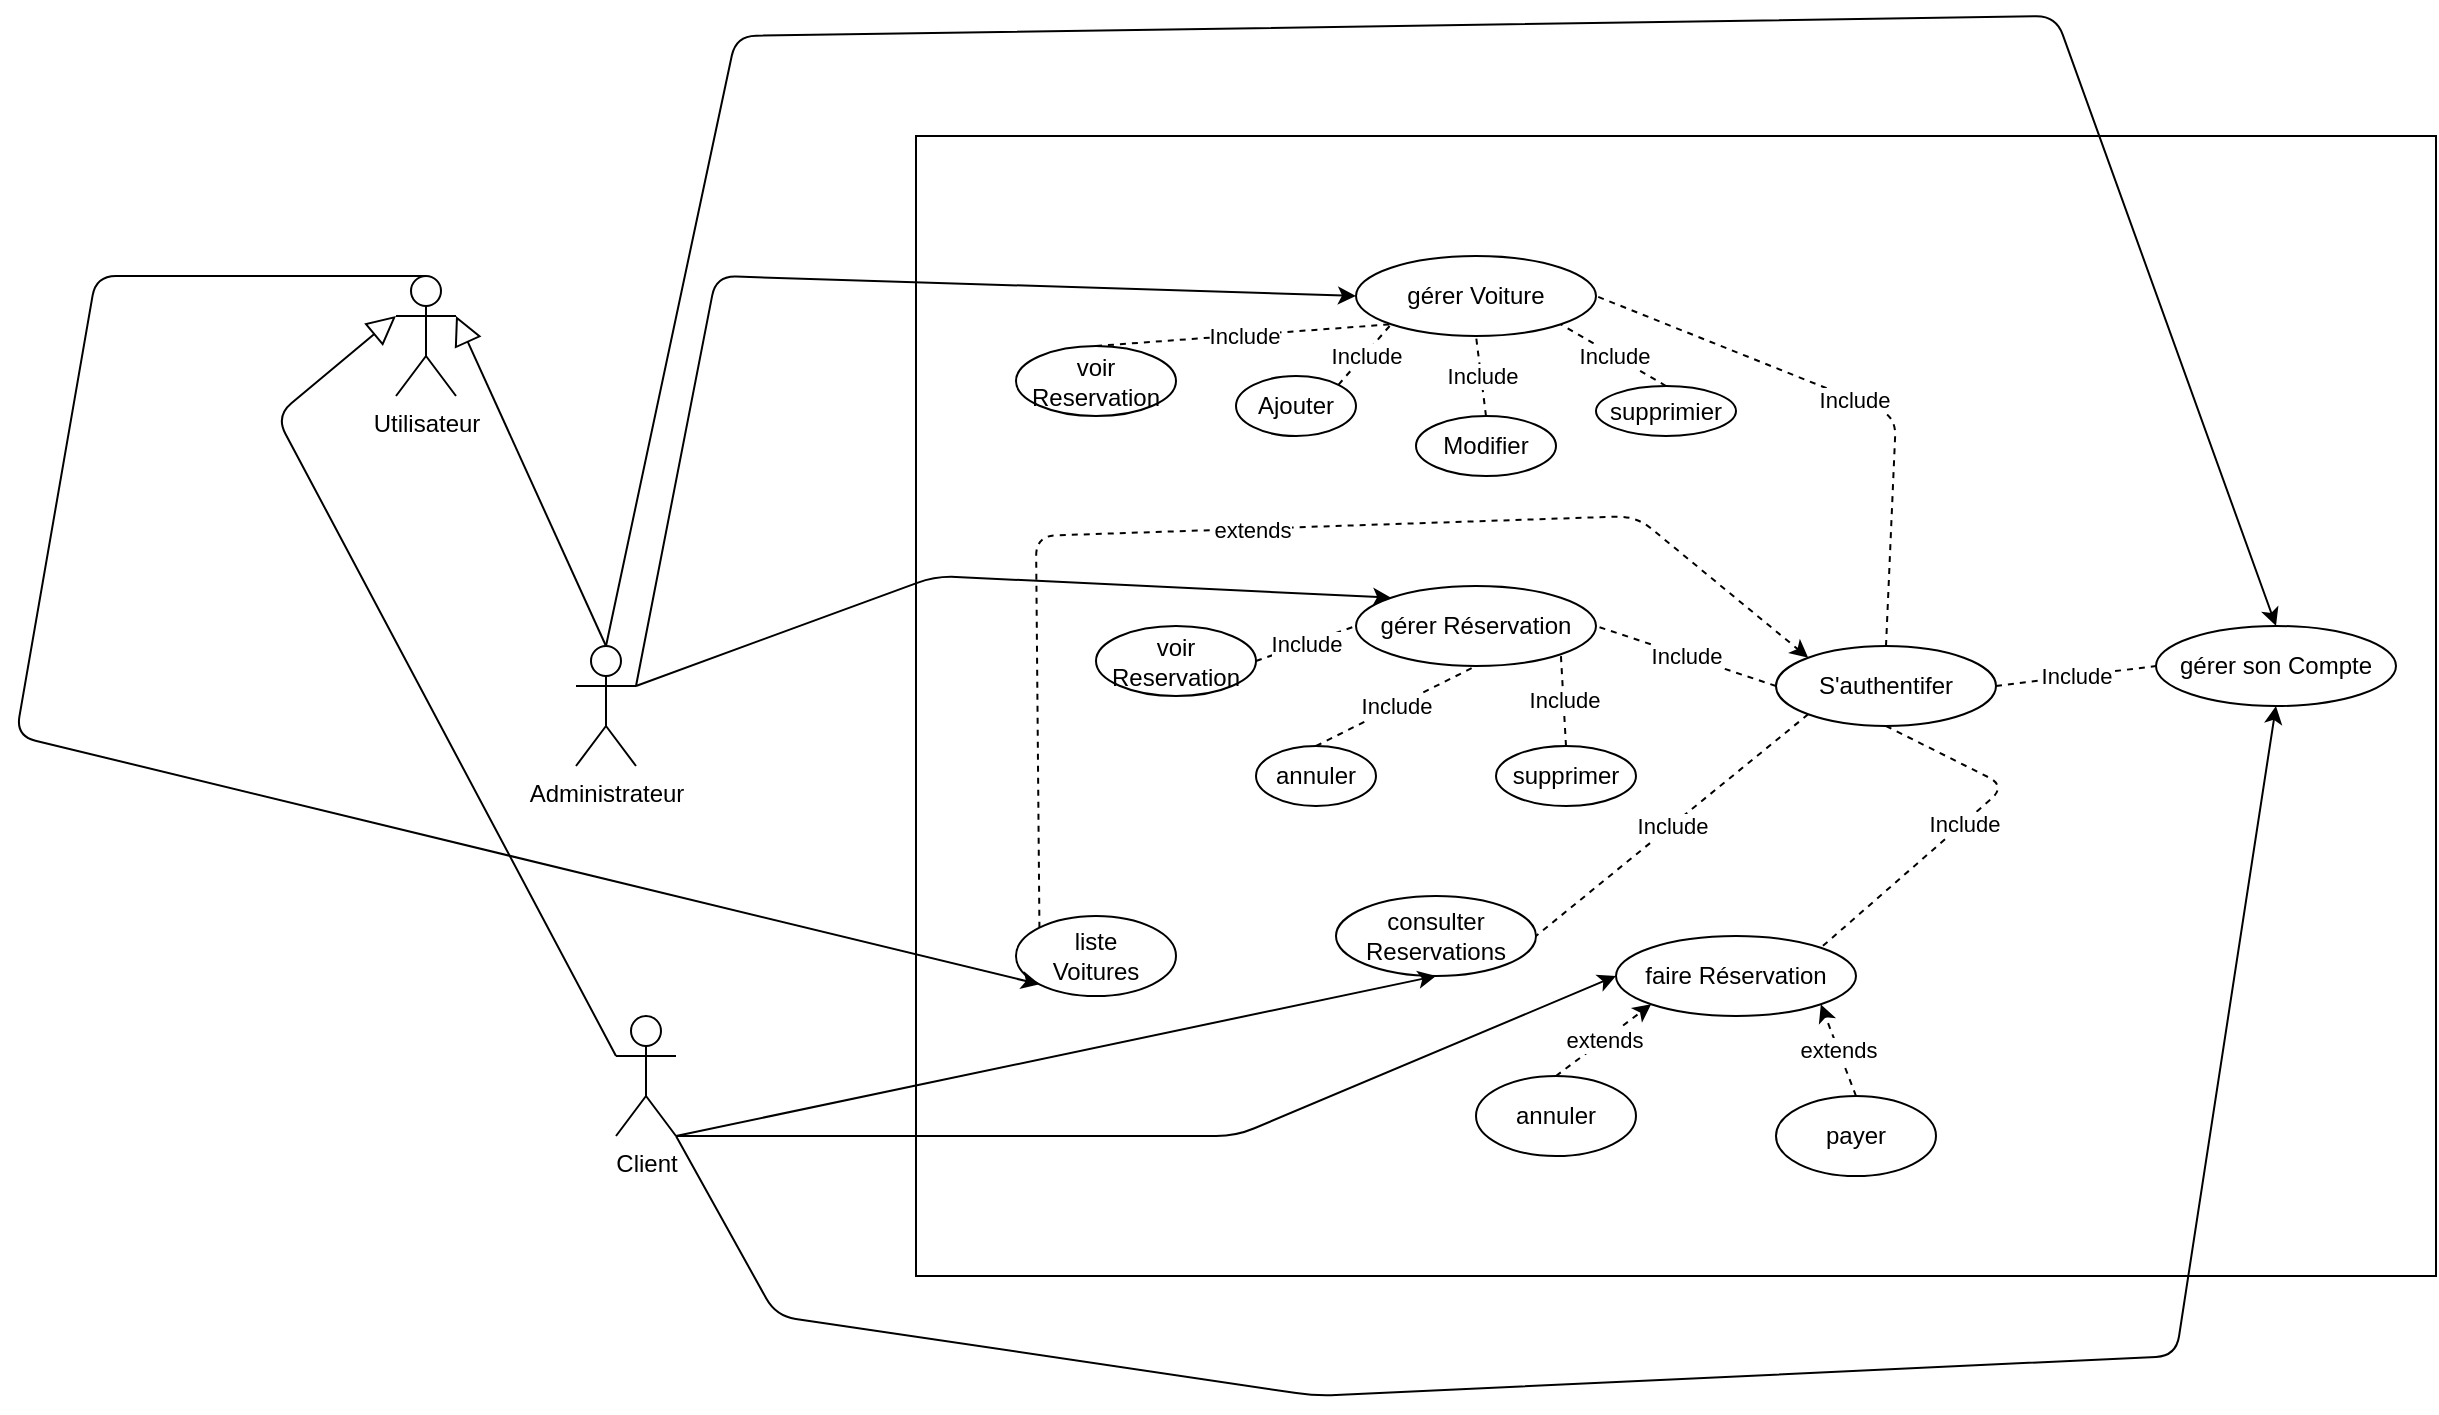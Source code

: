 <mxfile>
    <diagram id="tHOiMvnpIiTeljrhUail" name="Page-1">
        <mxGraphModel dx="2932" dy="815" grid="1" gridSize="10" guides="1" tooltips="1" connect="1" arrows="1" fold="1" page="1" pageScale="1" pageWidth="1100" pageHeight="850" math="0" shadow="0">
            <root>
                <mxCell id="0"/>
                <mxCell id="1" parent="0"/>
                <mxCell id="3" value="" style="rounded=0;whiteSpace=wrap;html=1;" vertex="1" parent="1">
                    <mxGeometry x="120" y="140" width="760" height="570" as="geometry"/>
                </mxCell>
                <mxCell id="4" value="Utilisateur" style="shape=umlActor;verticalLabelPosition=bottom;verticalAlign=top;html=1;outlineConnect=0;" vertex="1" parent="1">
                    <mxGeometry x="-140" y="210" width="30" height="60" as="geometry"/>
                </mxCell>
                <mxCell id="5" value="Administrateur" style="shape=umlActor;verticalLabelPosition=bottom;verticalAlign=top;html=1;outlineConnect=0;" vertex="1" parent="1">
                    <mxGeometry x="-50" y="395" width="30" height="60" as="geometry"/>
                </mxCell>
                <mxCell id="6" value="Client" style="shape=umlActor;verticalLabelPosition=bottom;verticalAlign=top;html=1;outlineConnect=0;" vertex="1" parent="1">
                    <mxGeometry x="-30" y="580" width="30" height="60" as="geometry"/>
                </mxCell>
                <mxCell id="7" value="" style="endArrow=block;endFill=0;endSize=12;html=1;entryX=1;entryY=0.333;entryDx=0;entryDy=0;exitX=0.5;exitY=0;exitDx=0;exitDy=0;entryPerimeter=0;exitPerimeter=0;" edge="1" parent="1" source="5" target="4">
                    <mxGeometry width="160" relative="1" as="geometry">
                        <mxPoint x="-250" y="435" as="sourcePoint"/>
                        <mxPoint x="-160" y="360" as="targetPoint"/>
                    </mxGeometry>
                </mxCell>
                <mxCell id="8" value="" style="endArrow=block;endFill=0;endSize=12;html=1;entryX=0;entryY=0.333;entryDx=0;entryDy=0;exitX=0;exitY=0.333;exitDx=0;exitDy=0;entryPerimeter=0;exitPerimeter=0;" edge="1" parent="1" source="6" target="4">
                    <mxGeometry width="160" relative="1" as="geometry">
                        <mxPoint x="-87.5" y="487.5" as="sourcePoint"/>
                        <mxPoint x="-162.5" y="362.5" as="targetPoint"/>
                        <Array as="points">
                            <mxPoint x="-200" y="280"/>
                        </Array>
                    </mxGeometry>
                </mxCell>
                <mxCell id="9" value="S&#39;authentifer" style="ellipse;whiteSpace=wrap;html=1;" vertex="1" parent="1">
                    <mxGeometry x="550" y="395" width="110" height="40" as="geometry"/>
                </mxCell>
                <mxCell id="10" value="gérer Voiture" style="ellipse;whiteSpace=wrap;html=1;" vertex="1" parent="1">
                    <mxGeometry x="340" y="200" width="120" height="40" as="geometry"/>
                </mxCell>
                <mxCell id="11" value="gérer Réservation" style="ellipse;whiteSpace=wrap;html=1;" vertex="1" parent="1">
                    <mxGeometry x="340" y="365" width="120" height="40" as="geometry"/>
                </mxCell>
                <mxCell id="12" value="supprimier" style="ellipse;whiteSpace=wrap;html=1;" vertex="1" parent="1">
                    <mxGeometry x="460" y="265" width="70" height="25" as="geometry"/>
                </mxCell>
                <mxCell id="13" value="Modifier" style="ellipse;whiteSpace=wrap;html=1;" vertex="1" parent="1">
                    <mxGeometry x="370" y="280" width="70" height="30" as="geometry"/>
                </mxCell>
                <mxCell id="14" value="Ajouter" style="ellipse;whiteSpace=wrap;html=1;" vertex="1" parent="1">
                    <mxGeometry x="280" y="260" width="60" height="30" as="geometry"/>
                </mxCell>
                <mxCell id="15" value="annuler" style="ellipse;whiteSpace=wrap;html=1;" vertex="1" parent="1">
                    <mxGeometry x="290" y="445" width="60" height="30" as="geometry"/>
                </mxCell>
                <mxCell id="16" value="supprimer" style="ellipse;whiteSpace=wrap;html=1;" vertex="1" parent="1">
                    <mxGeometry x="410" y="445" width="70" height="30" as="geometry"/>
                </mxCell>
                <mxCell id="18" value="faire Réservation" style="ellipse;whiteSpace=wrap;html=1;" vertex="1" parent="1">
                    <mxGeometry x="470" y="540" width="120" height="40" as="geometry"/>
                </mxCell>
                <mxCell id="19" value="payer" style="ellipse;whiteSpace=wrap;html=1;" vertex="1" parent="1">
                    <mxGeometry x="550" y="620" width="80" height="40" as="geometry"/>
                </mxCell>
                <mxCell id="20" value="annuler" style="ellipse;whiteSpace=wrap;html=1;" vertex="1" parent="1">
                    <mxGeometry x="400" y="610" width="80" height="40" as="geometry"/>
                </mxCell>
                <mxCell id="21" value="" style="endArrow=none;html=1;entryX=1;entryY=0.5;entryDx=0;entryDy=0;exitX=0.5;exitY=0;exitDx=0;exitDy=0;endFill=0;dashed=1;" edge="1" parent="1" source="9" target="10">
                    <mxGeometry relative="1" as="geometry">
                        <mxPoint x="715" y="387.5" as="sourcePoint"/>
                        <mxPoint x="470" y="202.5" as="targetPoint"/>
                        <Array as="points">
                            <mxPoint x="610" y="280"/>
                        </Array>
                    </mxGeometry>
                </mxCell>
                <mxCell id="22" value="Include" style="edgeLabel;resizable=0;html=1;;align=center;verticalAlign=middle;" connectable="0" vertex="1" parent="21">
                    <mxGeometry relative="1" as="geometry"/>
                </mxCell>
                <mxCell id="24" value="" style="endArrow=none;html=1;entryX=1;entryY=0;entryDx=0;entryDy=0;exitX=0.5;exitY=1;exitDx=0;exitDy=0;endFill=0;dashed=1;" edge="1" parent="1" source="9" target="18">
                    <mxGeometry relative="1" as="geometry">
                        <mxPoint x="760" y="590" as="sourcePoint"/>
                        <mxPoint x="515" y="405" as="targetPoint"/>
                        <Array as="points">
                            <mxPoint x="665" y="465"/>
                        </Array>
                    </mxGeometry>
                </mxCell>
                <mxCell id="25" value="Include" style="edgeLabel;resizable=0;html=1;;align=center;verticalAlign=middle;" connectable="0" vertex="1" parent="24">
                    <mxGeometry relative="1" as="geometry"/>
                </mxCell>
                <mxCell id="26" value="gérer son Compte" style="ellipse;whiteSpace=wrap;html=1;" vertex="1" parent="1">
                    <mxGeometry x="740" y="385" width="120" height="40" as="geometry"/>
                </mxCell>
                <mxCell id="27" value="" style="endArrow=none;html=1;entryX=0;entryY=0.5;entryDx=0;entryDy=0;exitX=1;exitY=0.5;exitDx=0;exitDy=0;endFill=0;dashed=1;" edge="1" parent="1" source="9" target="26">
                    <mxGeometry relative="1" as="geometry">
                        <mxPoint x="725" y="405" as="sourcePoint"/>
                        <mxPoint x="580" y="230" as="targetPoint"/>
                        <Array as="points"/>
                    </mxGeometry>
                </mxCell>
                <mxCell id="28" value="Include" style="edgeLabel;resizable=0;html=1;;align=center;verticalAlign=middle;" connectable="0" vertex="1" parent="27">
                    <mxGeometry relative="1" as="geometry"/>
                </mxCell>
                <mxCell id="29" value="" style="endArrow=none;html=1;entryX=1;entryY=0.5;entryDx=0;entryDy=0;exitX=0;exitY=0.5;exitDx=0;exitDy=0;endFill=0;dashed=1;" edge="1" parent="1" source="9" target="11">
                    <mxGeometry relative="1" as="geometry">
                        <mxPoint x="615" y="405" as="sourcePoint"/>
                        <mxPoint x="470" y="230" as="targetPoint"/>
                        <Array as="points"/>
                    </mxGeometry>
                </mxCell>
                <mxCell id="30" value="Include" style="edgeLabel;resizable=0;html=1;;align=center;verticalAlign=middle;" connectable="0" vertex="1" parent="29">
                    <mxGeometry relative="1" as="geometry"/>
                </mxCell>
                <mxCell id="31" value="" style="endArrow=none;html=1;entryX=1;entryY=1;entryDx=0;entryDy=0;exitX=0.5;exitY=0;exitDx=0;exitDy=0;endFill=0;dashed=1;" edge="1" parent="1" source="12" target="10">
                    <mxGeometry relative="1" as="geometry">
                        <mxPoint x="540" y="280" as="sourcePoint"/>
                        <mxPoint x="450" y="250" as="targetPoint"/>
                        <Array as="points"/>
                    </mxGeometry>
                </mxCell>
                <mxCell id="32" value="Include" style="edgeLabel;resizable=0;html=1;;align=center;verticalAlign=middle;" connectable="0" vertex="1" parent="31">
                    <mxGeometry relative="1" as="geometry"/>
                </mxCell>
                <mxCell id="33" value="" style="endArrow=none;html=1;entryX=0;entryY=1;entryDx=0;entryDy=0;exitX=1;exitY=0;exitDx=0;exitDy=0;endFill=0;dashed=1;" edge="1" parent="1" source="14" target="10">
                    <mxGeometry relative="1" as="geometry">
                        <mxPoint x="360" y="250" as="sourcePoint"/>
                        <mxPoint x="270" y="220" as="targetPoint"/>
                        <Array as="points"/>
                    </mxGeometry>
                </mxCell>
                <mxCell id="34" value="Include" style="edgeLabel;resizable=0;html=1;;align=center;verticalAlign=middle;" connectable="0" vertex="1" parent="33">
                    <mxGeometry relative="1" as="geometry"/>
                </mxCell>
                <mxCell id="35" value="" style="endArrow=none;html=1;entryX=0.5;entryY=1;entryDx=0;entryDy=0;exitX=0.5;exitY=0;exitDx=0;exitDy=0;endFill=0;dashed=1;" edge="1" parent="1" source="13" target="10">
                    <mxGeometry relative="1" as="geometry">
                        <mxPoint x="370" y="260" as="sourcePoint"/>
                        <mxPoint x="280" y="230" as="targetPoint"/>
                        <Array as="points"/>
                    </mxGeometry>
                </mxCell>
                <mxCell id="36" value="Include" style="edgeLabel;resizable=0;html=1;;align=center;verticalAlign=middle;" connectable="0" vertex="1" parent="35">
                    <mxGeometry relative="1" as="geometry"/>
                </mxCell>
                <mxCell id="37" value="" style="endArrow=none;html=1;entryX=0.5;entryY=1;entryDx=0;entryDy=0;exitX=0.5;exitY=0;exitDx=0;exitDy=0;endFill=0;dashed=1;" edge="1" parent="1" source="15" target="11">
                    <mxGeometry relative="1" as="geometry">
                        <mxPoint x="335" y="395" as="sourcePoint"/>
                        <mxPoint x="330" y="355" as="targetPoint"/>
                        <Array as="points"/>
                    </mxGeometry>
                </mxCell>
                <mxCell id="38" value="Include" style="edgeLabel;resizable=0;html=1;;align=center;verticalAlign=middle;" connectable="0" vertex="1" parent="37">
                    <mxGeometry relative="1" as="geometry"/>
                </mxCell>
                <mxCell id="39" value="" style="endArrow=none;html=1;entryX=1;entryY=1;entryDx=0;entryDy=0;exitX=0.5;exitY=0;exitDx=0;exitDy=0;endFill=0;dashed=1;" edge="1" parent="1" source="16" target="11">
                    <mxGeometry relative="1" as="geometry">
                        <mxPoint x="330" y="455" as="sourcePoint"/>
                        <mxPoint x="410" y="415" as="targetPoint"/>
                        <Array as="points"/>
                    </mxGeometry>
                </mxCell>
                <mxCell id="40" value="Include" style="edgeLabel;resizable=0;html=1;;align=center;verticalAlign=middle;" connectable="0" vertex="1" parent="39">
                    <mxGeometry relative="1" as="geometry"/>
                </mxCell>
                <mxCell id="41" value="" style="endArrow=classic;html=1;entryX=0;entryY=1;entryDx=0;entryDy=0;exitX=0.5;exitY=0;exitDx=0;exitDy=0;endFill=1;dashed=1;" edge="1" parent="1" source="20" target="18">
                    <mxGeometry relative="1" as="geometry">
                        <mxPoint x="423" y="606" as="sourcePoint"/>
                        <mxPoint x="420" y="560" as="targetPoint"/>
                        <Array as="points"/>
                    </mxGeometry>
                </mxCell>
                <mxCell id="42" value="extends" style="edgeLabel;resizable=0;html=1;;align=center;verticalAlign=middle;" connectable="0" vertex="1" parent="41">
                    <mxGeometry relative="1" as="geometry"/>
                </mxCell>
                <mxCell id="43" value="" style="endArrow=classic;html=1;entryX=1;entryY=1;entryDx=0;entryDy=0;exitX=0.5;exitY=0;exitDx=0;exitDy=0;endFill=1;dashed=1;" edge="1" parent="1" source="19" target="18">
                    <mxGeometry relative="1" as="geometry">
                        <mxPoint x="450" y="620" as="sourcePoint"/>
                        <mxPoint x="498" y="584" as="targetPoint"/>
                        <Array as="points"/>
                    </mxGeometry>
                </mxCell>
                <mxCell id="44" value="extends" style="edgeLabel;resizable=0;html=1;;align=center;verticalAlign=middle;" connectable="0" vertex="1" parent="43">
                    <mxGeometry relative="1" as="geometry"/>
                </mxCell>
                <mxCell id="45" value="consulter Reservations" style="ellipse;whiteSpace=wrap;html=1;" vertex="1" parent="1">
                    <mxGeometry x="330" y="520" width="100" height="40" as="geometry"/>
                </mxCell>
                <mxCell id="46" value="liste&lt;div&gt;Voitures&lt;/div&gt;" style="ellipse;whiteSpace=wrap;html=1;" vertex="1" parent="1">
                    <mxGeometry x="170" y="530" width="80" height="40" as="geometry"/>
                </mxCell>
                <mxCell id="47" value="" style="endArrow=none;html=1;entryX=1;entryY=0.5;entryDx=0;entryDy=0;exitX=0;exitY=1;exitDx=0;exitDy=0;endFill=0;dashed=1;" edge="1" parent="1" source="9" target="45">
                    <mxGeometry relative="1" as="geometry">
                        <mxPoint x="540" y="520" as="sourcePoint"/>
                        <mxPoint x="450" y="490" as="targetPoint"/>
                        <Array as="points"/>
                    </mxGeometry>
                </mxCell>
                <mxCell id="48" value="Include" style="edgeLabel;resizable=0;html=1;;align=center;verticalAlign=middle;" connectable="0" vertex="1" parent="47">
                    <mxGeometry relative="1" as="geometry"/>
                </mxCell>
                <mxCell id="49" value="" style="endArrow=classic;html=1;exitX=1;exitY=0.333;exitDx=0;exitDy=0;exitPerimeter=0;entryX=0;entryY=0.5;entryDx=0;entryDy=0;" edge="1" parent="1" source="5" target="10">
                    <mxGeometry width="50" height="50" relative="1" as="geometry">
                        <mxPoint x="240" y="470" as="sourcePoint"/>
                        <mxPoint x="290" y="420" as="targetPoint"/>
                        <Array as="points">
                            <mxPoint x="20" y="210"/>
                        </Array>
                    </mxGeometry>
                </mxCell>
                <mxCell id="50" value="" style="endArrow=classic;html=1;entryX=0;entryY=1;entryDx=0;entryDy=0;exitX=0.5;exitY=0;exitDx=0;exitDy=0;exitPerimeter=0;" edge="1" parent="1" source="4" target="46">
                    <mxGeometry width="50" height="50" relative="1" as="geometry">
                        <mxPoint x="-160" y="500" as="sourcePoint"/>
                        <mxPoint x="200" y="635" as="targetPoint"/>
                        <Array as="points">
                            <mxPoint x="-290" y="210"/>
                            <mxPoint x="-330" y="440"/>
                        </Array>
                    </mxGeometry>
                </mxCell>
                <mxCell id="51" value="" style="endArrow=classic;html=1;exitX=1;exitY=1;exitDx=0;exitDy=0;exitPerimeter=0;entryX=0.5;entryY=1;entryDx=0;entryDy=0;" edge="1" parent="1" source="6" target="45">
                    <mxGeometry width="50" height="50" relative="1" as="geometry">
                        <mxPoint x="20" y="646" as="sourcePoint"/>
                        <mxPoint x="202" y="610" as="targetPoint"/>
                    </mxGeometry>
                </mxCell>
                <mxCell id="52" value="voir Reservation" style="ellipse;whiteSpace=wrap;html=1;" vertex="1" parent="1">
                    <mxGeometry x="210" y="385" width="80" height="35" as="geometry"/>
                </mxCell>
                <mxCell id="53" value="voir Reservation" style="ellipse;whiteSpace=wrap;html=1;" vertex="1" parent="1">
                    <mxGeometry x="170" y="245" width="80" height="35" as="geometry"/>
                </mxCell>
                <mxCell id="54" value="" style="endArrow=none;html=1;entryX=0;entryY=0.5;entryDx=0;entryDy=0;exitX=1;exitY=0.5;exitDx=0;exitDy=0;endFill=0;dashed=1;" edge="1" parent="1" source="52" target="11">
                    <mxGeometry relative="1" as="geometry">
                        <mxPoint x="240" y="365" as="sourcePoint"/>
                        <mxPoint x="320" y="325" as="targetPoint"/>
                        <Array as="points"/>
                    </mxGeometry>
                </mxCell>
                <mxCell id="55" value="Include" style="edgeLabel;resizable=0;html=1;;align=center;verticalAlign=middle;" connectable="0" vertex="1" parent="54">
                    <mxGeometry relative="1" as="geometry"/>
                </mxCell>
                <mxCell id="56" value="" style="endArrow=none;html=1;entryX=0;entryY=1;entryDx=0;entryDy=0;exitX=0.5;exitY=0;exitDx=0;exitDy=0;endFill=0;dashed=1;" edge="1" parent="1" source="53" target="10">
                    <mxGeometry relative="1" as="geometry">
                        <mxPoint x="210" y="328" as="sourcePoint"/>
                        <mxPoint x="260" y="310" as="targetPoint"/>
                        <Array as="points"/>
                    </mxGeometry>
                </mxCell>
                <mxCell id="57" value="Include" style="edgeLabel;resizable=0;html=1;;align=center;verticalAlign=middle;" connectable="0" vertex="1" parent="56">
                    <mxGeometry relative="1" as="geometry"/>
                </mxCell>
                <mxCell id="58" value="" style="endArrow=classic;html=1;exitX=1;exitY=0.333;exitDx=0;exitDy=0;exitPerimeter=0;entryX=0;entryY=0;entryDx=0;entryDy=0;" edge="1" parent="1" source="5" target="11">
                    <mxGeometry width="50" height="50" relative="1" as="geometry">
                        <mxPoint x="-10" y="425" as="sourcePoint"/>
                        <mxPoint x="350" y="230" as="targetPoint"/>
                        <Array as="points">
                            <mxPoint x="130" y="360"/>
                        </Array>
                    </mxGeometry>
                </mxCell>
                <mxCell id="59" value="" style="endArrow=classic;html=1;exitX=1;exitY=1;exitDx=0;exitDy=0;exitPerimeter=0;entryX=0;entryY=0.5;entryDx=0;entryDy=0;" edge="1" parent="1" source="6" target="18">
                    <mxGeometry width="50" height="50" relative="1" as="geometry">
                        <mxPoint x="10" y="650" as="sourcePoint"/>
                        <mxPoint x="390" y="570" as="targetPoint"/>
                        <Array as="points">
                            <mxPoint x="280" y="640"/>
                        </Array>
                    </mxGeometry>
                </mxCell>
                <mxCell id="60" value="" style="endArrow=classic;html=1;exitX=0.5;exitY=0;exitDx=0;exitDy=0;exitPerimeter=0;entryX=0.5;entryY=0;entryDx=0;entryDy=0;" edge="1" parent="1" source="5" target="26">
                    <mxGeometry width="50" height="50" relative="1" as="geometry">
                        <mxPoint x="-30" y="342.5" as="sourcePoint"/>
                        <mxPoint x="620" y="80" as="targetPoint"/>
                        <Array as="points">
                            <mxPoint x="30" y="90"/>
                            <mxPoint x="690" y="80"/>
                        </Array>
                    </mxGeometry>
                </mxCell>
                <mxCell id="61" value="" style="endArrow=classic;html=1;exitX=1;exitY=1;exitDx=0;exitDy=0;exitPerimeter=0;entryX=0.5;entryY=1;entryDx=0;entryDy=0;" edge="1" parent="1" source="6" target="26">
                    <mxGeometry width="50" height="50" relative="1" as="geometry">
                        <mxPoint x="30" y="780" as="sourcePoint"/>
                        <mxPoint x="500" y="700" as="targetPoint"/>
                        <Array as="points">
                            <mxPoint x="50" y="730"/>
                            <mxPoint x="320" y="770"/>
                            <mxPoint x="750" y="750"/>
                        </Array>
                    </mxGeometry>
                </mxCell>
                <mxCell id="62" value="" style="endArrow=classic;html=1;entryX=0;entryY=0;entryDx=0;entryDy=0;exitX=0;exitY=0;exitDx=0;exitDy=0;endFill=1;dashed=1;" edge="1" parent="1" source="46" target="9">
                    <mxGeometry relative="1" as="geometry">
                        <mxPoint x="290" y="560" as="sourcePoint"/>
                        <mxPoint x="272" y="514" as="targetPoint"/>
                        <Array as="points">
                            <mxPoint x="180" y="340"/>
                            <mxPoint x="480" y="330"/>
                        </Array>
                    </mxGeometry>
                </mxCell>
                <mxCell id="63" value="extends" style="edgeLabel;resizable=0;html=1;;align=center;verticalAlign=middle;" connectable="0" vertex="1" parent="62">
                    <mxGeometry relative="1" as="geometry"/>
                </mxCell>
            </root>
        </mxGraphModel>
    </diagram>
</mxfile>